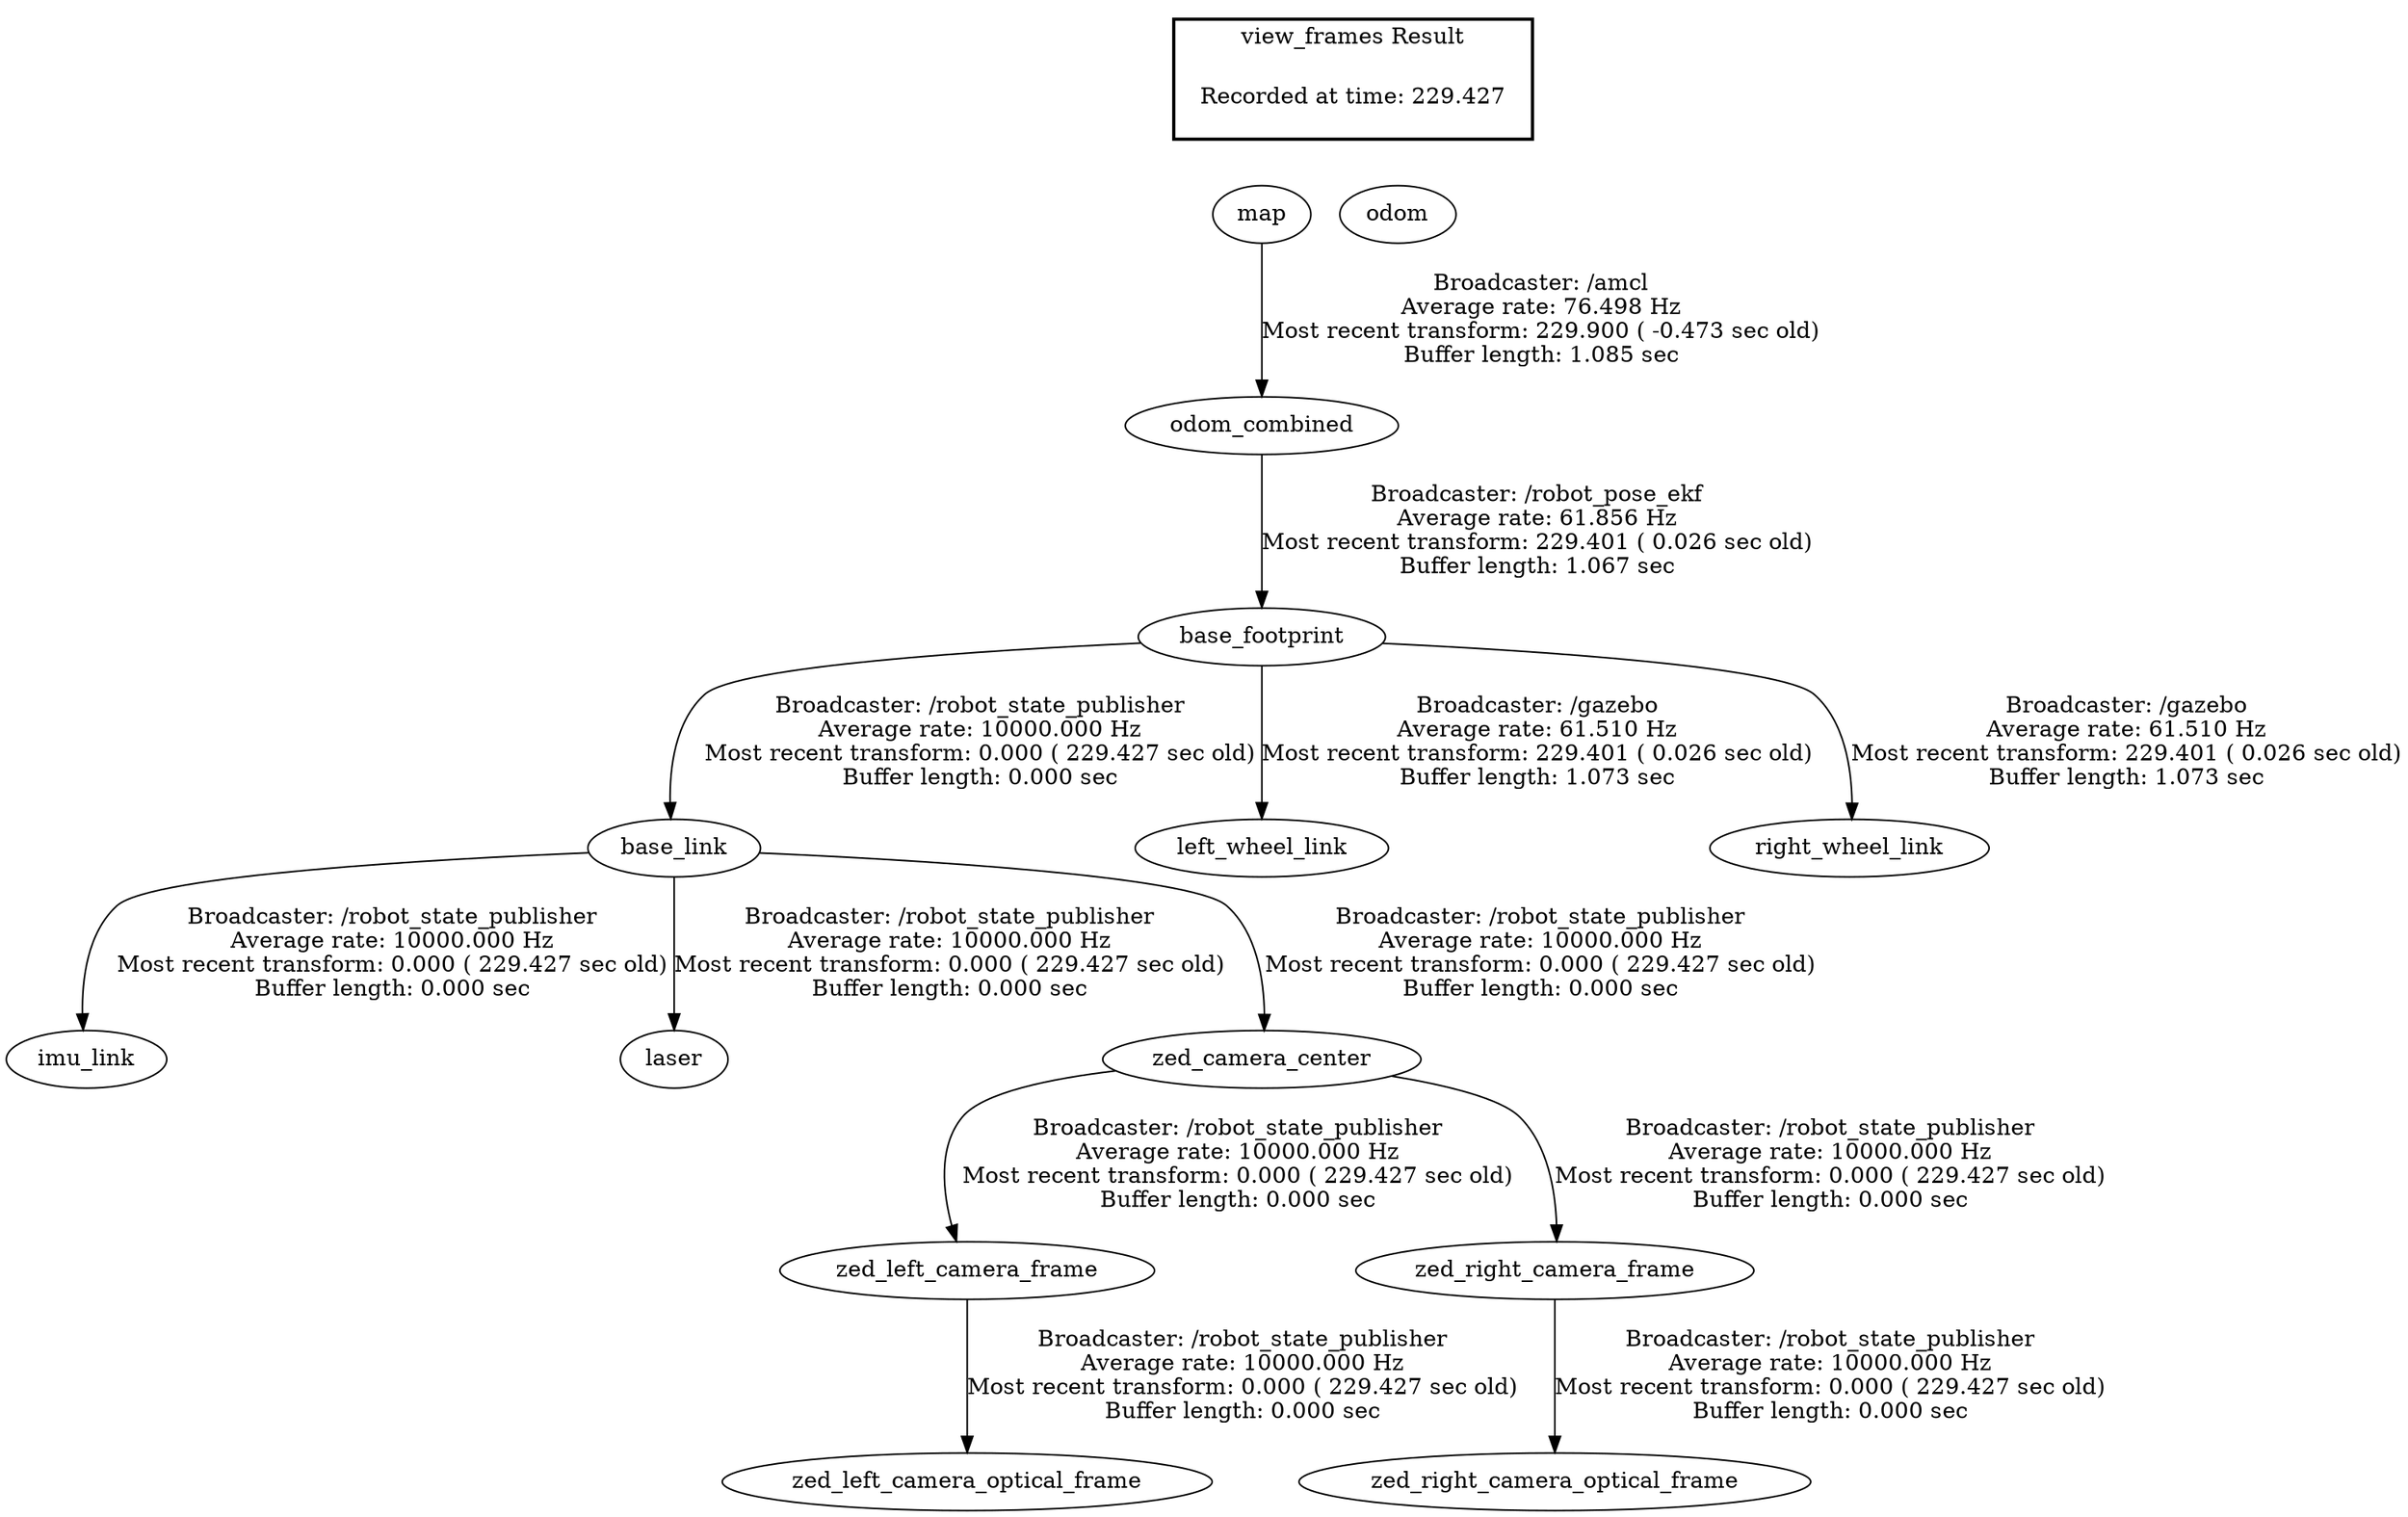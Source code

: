 digraph G {
"base_footprint" -> "base_link"[label="Broadcaster: /robot_state_publisher\nAverage rate: 10000.000 Hz\nMost recent transform: 0.000 ( 229.427 sec old)\nBuffer length: 0.000 sec\n"];
"odom_combined" -> "base_footprint"[label="Broadcaster: /robot_pose_ekf\nAverage rate: 61.856 Hz\nMost recent transform: 229.401 ( 0.026 sec old)\nBuffer length: 1.067 sec\n"];
"base_link" -> "imu_link"[label="Broadcaster: /robot_state_publisher\nAverage rate: 10000.000 Hz\nMost recent transform: 0.000 ( 229.427 sec old)\nBuffer length: 0.000 sec\n"];
"base_link" -> "laser"[label="Broadcaster: /robot_state_publisher\nAverage rate: 10000.000 Hz\nMost recent transform: 0.000 ( 229.427 sec old)\nBuffer length: 0.000 sec\n"];
"base_link" -> "zed_camera_center"[label="Broadcaster: /robot_state_publisher\nAverage rate: 10000.000 Hz\nMost recent transform: 0.000 ( 229.427 sec old)\nBuffer length: 0.000 sec\n"];
"zed_camera_center" -> "zed_left_camera_frame"[label="Broadcaster: /robot_state_publisher\nAverage rate: 10000.000 Hz\nMost recent transform: 0.000 ( 229.427 sec old)\nBuffer length: 0.000 sec\n"];
"zed_left_camera_frame" -> "zed_left_camera_optical_frame"[label="Broadcaster: /robot_state_publisher\nAverage rate: 10000.000 Hz\nMost recent transform: 0.000 ( 229.427 sec old)\nBuffer length: 0.000 sec\n"];
"zed_camera_center" -> "zed_right_camera_frame"[label="Broadcaster: /robot_state_publisher\nAverage rate: 10000.000 Hz\nMost recent transform: 0.000 ( 229.427 sec old)\nBuffer length: 0.000 sec\n"];
"zed_right_camera_frame" -> "zed_right_camera_optical_frame"[label="Broadcaster: /robot_state_publisher\nAverage rate: 10000.000 Hz\nMost recent transform: 0.000 ( 229.427 sec old)\nBuffer length: 0.000 sec\n"];
"base_footprint" -> "left_wheel_link"[label="Broadcaster: /gazebo\nAverage rate: 61.510 Hz\nMost recent transform: 229.401 ( 0.026 sec old)\nBuffer length: 1.073 sec\n"];
"base_footprint" -> "right_wheel_link"[label="Broadcaster: /gazebo\nAverage rate: 61.510 Hz\nMost recent transform: 229.401 ( 0.026 sec old)\nBuffer length: 1.073 sec\n"];
"map" -> "odom_combined"[label="Broadcaster: /amcl\nAverage rate: 76.498 Hz\nMost recent transform: 229.900 ( -0.473 sec old)\nBuffer length: 1.085 sec\n"];
edge [style=invis];
 subgraph cluster_legend { style=bold; color=black; label ="view_frames Result";
"Recorded at time: 229.427"[ shape=plaintext ] ;
 }->"map";
edge [style=invis];
 subgraph cluster_legend { style=bold; color=black; label ="view_frames Result";
"Recorded at time: 229.427"[ shape=plaintext ] ;
 }->"odom";
}